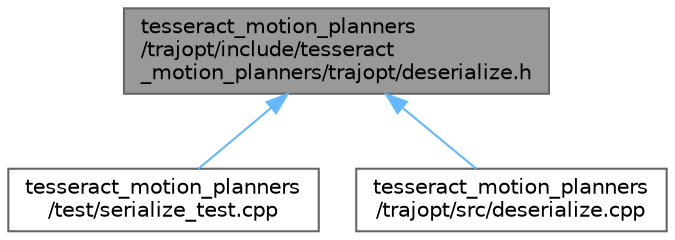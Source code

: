 digraph "tesseract_motion_planners/trajopt/include/tesseract_motion_planners/trajopt/deserialize.h"
{
 // LATEX_PDF_SIZE
  bgcolor="transparent";
  edge [fontname=Helvetica,fontsize=10,labelfontname=Helvetica,labelfontsize=10];
  node [fontname=Helvetica,fontsize=10,shape=box,height=0.2,width=0.4];
  Node1 [label="tesseract_motion_planners\l/trajopt/include/tesseract\l_motion_planners/trajopt/deserialize.h",height=0.2,width=0.4,color="gray40", fillcolor="grey60", style="filled", fontcolor="black",tooltip="Provide methods for deserialize instructions to xml and deserialization."];
  Node1 -> Node2 [dir="back",color="steelblue1",style="solid"];
  Node2 [label="tesseract_motion_planners\l/test/serialize_test.cpp",height=0.2,width=0.4,color="grey40", fillcolor="white", style="filled",URL="$d3/d15/tesseract__motion__planners_2test_2serialize__test_8cpp.html",tooltip=" "];
  Node1 -> Node3 [dir="back",color="steelblue1",style="solid"];
  Node3 [label="tesseract_motion_planners\l/trajopt/src/deserialize.cpp",height=0.2,width=0.4,color="grey40", fillcolor="white", style="filled",URL="$dd/d14/trajopt_2src_2deserialize_8cpp.html",tooltip="Provide methods for deserialize instructions to xml and deserialization."];
}
